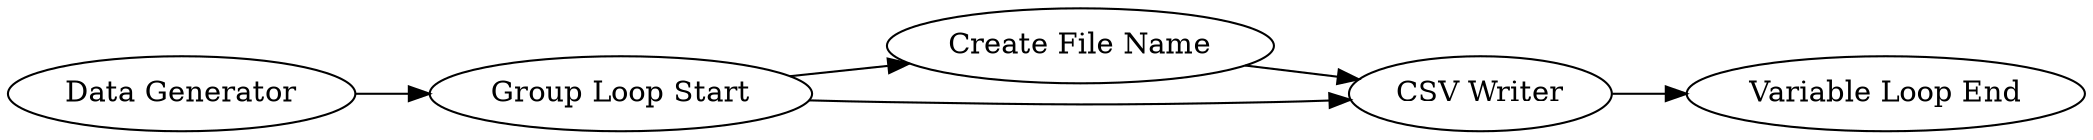 digraph {
	1 [label="Data Generator"]
	3 [label="Group Loop Start"]
	5 [label="Variable Loop End"]
	6 [label="Create File Name"]
	7 [label="CSV Writer"]
	1 -> 3
	3 -> 6
	3 -> 7
	6 -> 7
	7 -> 5
	rankdir=LR
}

